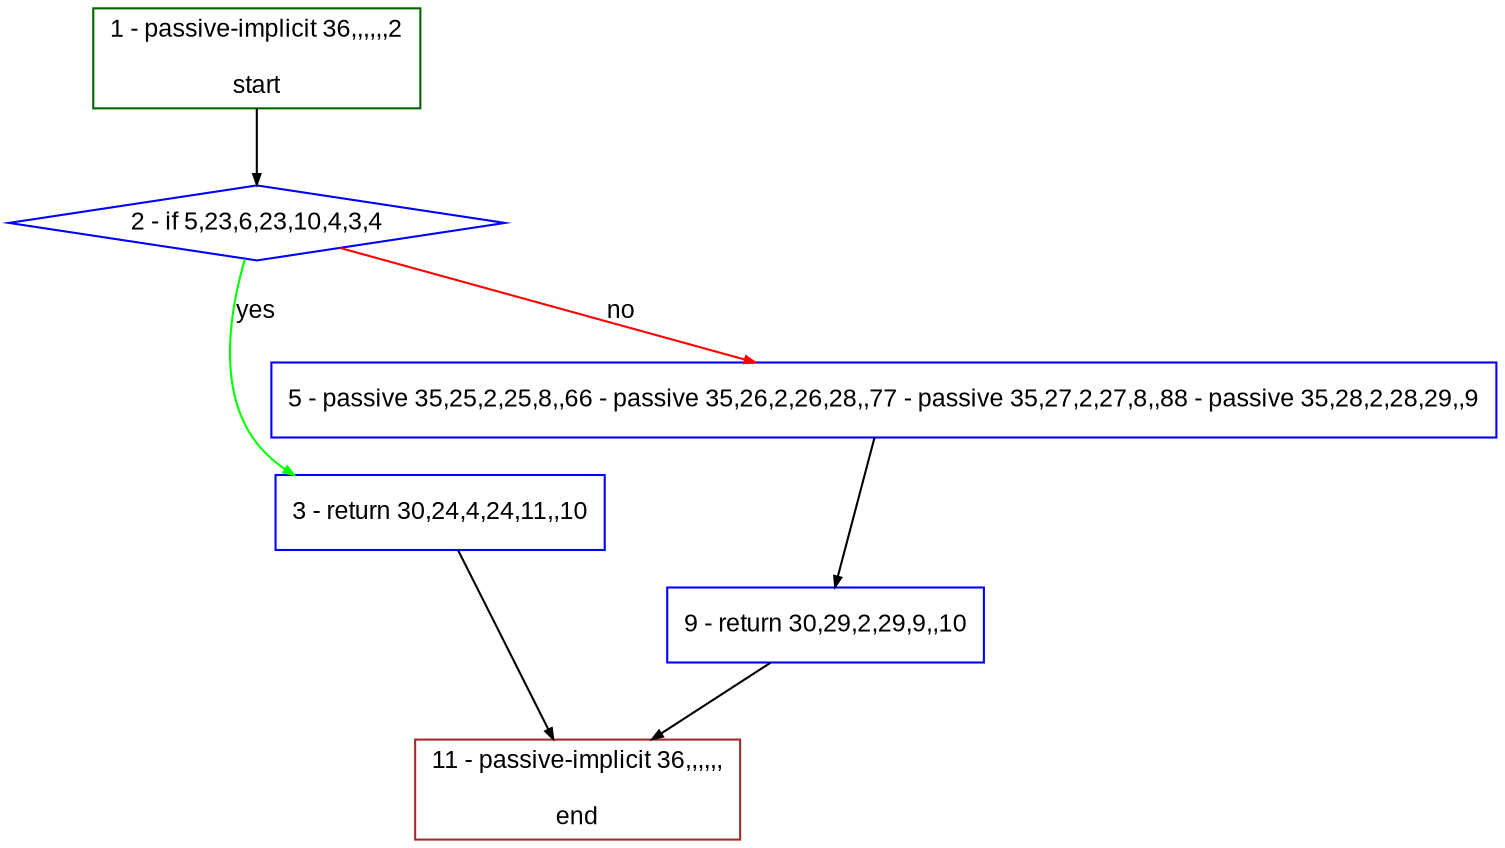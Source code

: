 digraph "" {
  graph [bgcolor="white", fillcolor="#FFFFCC", pack="true", packmode="clust", fontname="Arial", label="", fontsize="12", compound="true", style="rounded,filled"];
  node [node_initialized="no", fillcolor="white", fontname="Arial", label="", color="grey", fontsize="12", fixedsize="false", compound="true", shape="rectangle", style="filled"];
  edge [arrowtail="none", lhead="", fontcolor="black", fontname="Arial", label="", color="black", fontsize="12", arrowhead="normal", arrowsize="0.5", compound="true", ltail="", dir="forward"];
  __N1 [fillcolor="#ffffff", label="2 - if 5,23,6,23,10,4,3,4", color="#0000ff", shape="diamond", style="filled"];
  __N2 [fillcolor="#ffffff", label="1 - passive-implicit 36,,,,,,2\n\nstart", color="#006400", shape="box", style="filled"];
  __N3 [fillcolor="#ffffff", label="3 - return 30,24,4,24,11,,10", color="#0000ff", shape="box", style="filled"];
  __N4 [fillcolor="#ffffff", label="5 - passive 35,25,2,25,8,,66 - passive 35,26,2,26,28,,77 - passive 35,27,2,27,8,,88 - passive 35,28,2,28,29,,9", color="#0000ff", shape="box", style="filled"];
  __N5 [fillcolor="#ffffff", label="11 - passive-implicit 36,,,,,,\n\nend", color="#a52a2a", shape="box", style="filled"];
  __N6 [fillcolor="#ffffff", label="9 - return 30,29,2,29,9,,10", color="#0000ff", shape="box", style="filled"];
  __N2 -> __N1 [arrowtail="none", color="#000000", label="", arrowhead="normal", dir="forward"];
  __N1 -> __N3 [arrowtail="none", color="#00ff00", label="yes", arrowhead="normal", dir="forward"];
  __N1 -> __N4 [arrowtail="none", color="#ff0000", label="no", arrowhead="normal", dir="forward"];
  __N3 -> __N5 [arrowtail="none", color="#000000", label="", arrowhead="normal", dir="forward"];
  __N4 -> __N6 [arrowtail="none", color="#000000", label="", arrowhead="normal", dir="forward"];
  __N6 -> __N5 [arrowtail="none", color="#000000", label="", arrowhead="normal", dir="forward"];
}
